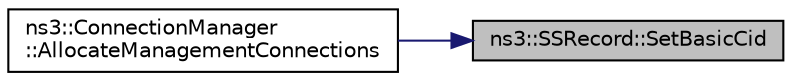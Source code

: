 digraph "ns3::SSRecord::SetBasicCid"
{
 // LATEX_PDF_SIZE
  edge [fontname="Helvetica",fontsize="10",labelfontname="Helvetica",labelfontsize="10"];
  node [fontname="Helvetica",fontsize="10",shape=record];
  rankdir="RL";
  Node1 [label="ns3::SSRecord::SetBasicCid",height=0.2,width=0.4,color="black", fillcolor="grey75", style="filled", fontcolor="black",tooltip="Set basic CID."];
  Node1 -> Node2 [dir="back",color="midnightblue",fontsize="10",style="solid",fontname="Helvetica"];
  Node2 [label="ns3::ConnectionManager\l::AllocateManagementConnections",height=0.2,width=0.4,color="black", fillcolor="white", style="filled",URL="$classns3_1_1_connection_manager.html#a3eeae1aedd0ae2ced29065c0efbc3977",tooltip="allocates the management connection for an ss record."];
}

